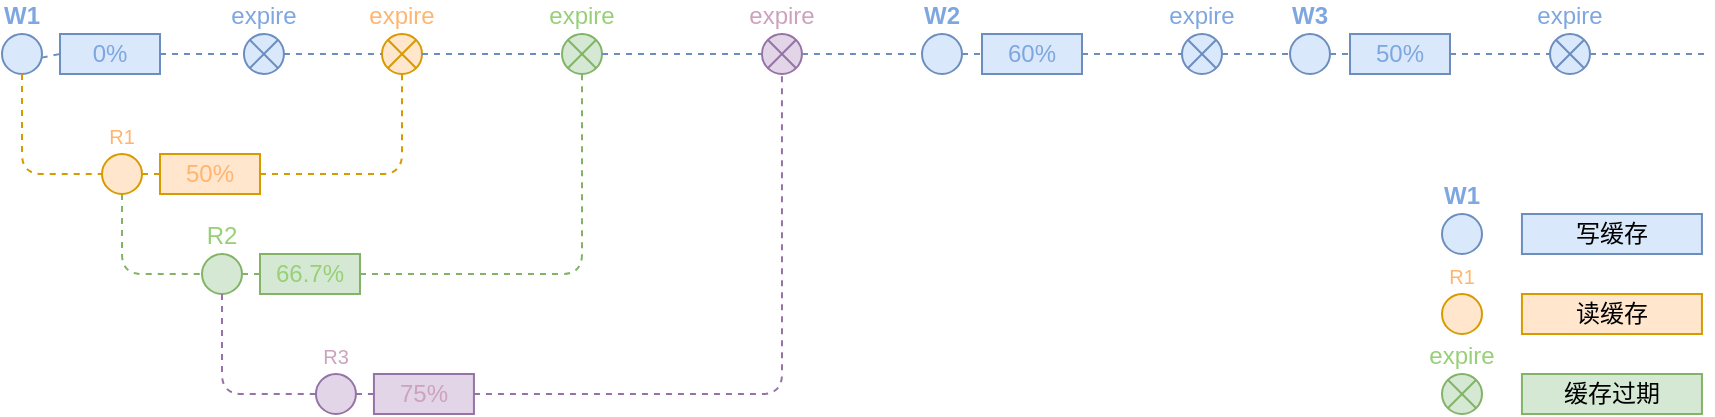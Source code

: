 <mxfile version="17.1.2" type="github">
  <diagram id="yPxyJZ8AM_hMuL3Unpa9" name="gitflow">
    <mxGraphModel dx="981" dy="548" grid="1" gridSize="10" guides="1" tooltips="1" connect="1" arrows="1" fold="1" page="1" pageScale="1" pageWidth="850" pageHeight="1100" math="0" shadow="0">
      <root>
        <mxCell id="0" />
        <mxCell id="1" parent="0" />
        <mxCell id="3" value="" style="endArrow=none;dashed=1;html=1;fillColor=#dae8fc;strokeColor=#6c8ebf;exitX=1;exitY=0.5;exitDx=0;exitDy=0;startArrow=none;" parent="1" source="3rDfnHJsxuXhCNC1LLwp-306" edge="1">
          <mxGeometry width="50" height="50" relative="1" as="geometry">
            <mxPoint x="740" y="70" as="sourcePoint" />
            <mxPoint x="700" y="70" as="targetPoint" />
          </mxGeometry>
        </mxCell>
        <mxCell id="4" value="W1" style="ellipse;whiteSpace=wrap;html=1;aspect=fixed;fillColor=#dae8fc;strokeColor=#6c8ebf;fontStyle=1;labelPosition=center;verticalLabelPosition=top;align=center;verticalAlign=bottom;fontColor=#7EA6E0;" parent="1" vertex="1">
          <mxGeometry x="30" y="60" width="20" height="20" as="geometry" />
        </mxCell>
        <mxCell id="25" value="R2" style="ellipse;whiteSpace=wrap;html=1;aspect=fixed;fillColor=#d5e8d4;strokeColor=#82b366;labelPosition=center;verticalLabelPosition=top;align=center;verticalAlign=bottom;fontColor=#97D077;" parent="1" vertex="1">
          <mxGeometry x="130" y="170" width="20" height="20" as="geometry" />
        </mxCell>
        <mxCell id="26" style="edgeStyle=orthogonalEdgeStyle;rounded=1;orthogonalLoop=1;jettySize=auto;html=1;dashed=1;endArrow=none;endFill=0;fillColor=#d5e8d4;strokeColor=#82b366;exitX=0.5;exitY=1;exitDx=0;exitDy=0;" parent="1" source="39" target="25" edge="1">
          <mxGeometry relative="1" as="geometry">
            <mxPoint x="680" y="180" as="targetPoint" />
            <mxPoint x="100" y="180" as="sourcePoint" />
            <Array as="points">
              <mxPoint x="90" y="180" />
            </Array>
          </mxGeometry>
        </mxCell>
        <mxCell id="44" style="edgeStyle=orthogonalEdgeStyle;rounded=1;orthogonalLoop=1;jettySize=auto;html=1;dashed=1;endArrow=none;endFill=0;fontSize=10;fontColor=#FFB570;fillColor=#ffe6cc;strokeColor=#d79b00;exitX=0.5;exitY=1;exitDx=0;exitDy=0;" parent="1" source="4" target="39" edge="1">
          <mxGeometry relative="1" as="geometry">
            <Array as="points">
              <mxPoint x="40" y="130" />
            </Array>
          </mxGeometry>
        </mxCell>
        <mxCell id="39" value="R1" style="ellipse;whiteSpace=wrap;html=1;aspect=fixed;fontSize=10;labelPosition=center;verticalLabelPosition=top;align=center;verticalAlign=bottom;fillColor=#ffe6cc;strokeColor=#d79b00;fontColor=#FFB570;" parent="1" vertex="1">
          <mxGeometry x="80.0" y="120" width="20" height="20" as="geometry" />
        </mxCell>
        <mxCell id="65" value="R3" style="ellipse;whiteSpace=wrap;html=1;aspect=fixed;fontSize=10;fillColor=#e1d5e7;strokeColor=#9673a6;labelPosition=center;verticalLabelPosition=top;align=center;verticalAlign=bottom;fontColor=#CDA2BE;" parent="1" vertex="1">
          <mxGeometry x="186.97" y="230" width="20" height="20" as="geometry" />
        </mxCell>
        <mxCell id="116" style="edgeStyle=orthogonalEdgeStyle;rounded=1;orthogonalLoop=1;jettySize=auto;html=1;dashed=1;endArrow=none;endFill=0;fontSize=12;fontColor=#FFB570;fillColor=#e1d5e7;strokeColor=#9673a6;exitX=0.5;exitY=1;exitDx=0;exitDy=0;" parent="1" source="25" target="65" edge="1">
          <mxGeometry relative="1" as="geometry">
            <mxPoint x="120" y="240" as="sourcePoint" />
            <mxPoint x="209.97" y="260" as="targetPoint" />
            <Array as="points">
              <mxPoint x="140" y="240" />
            </Array>
          </mxGeometry>
        </mxCell>
        <mxCell id="3rDfnHJsxuXhCNC1LLwp-267" value="expire" style="shape=sumEllipse;perimeter=ellipsePerimeter;whiteSpace=wrap;html=1;backgroundOutline=1;labelPosition=center;verticalLabelPosition=top;align=center;verticalAlign=bottom;fillColor=#dae8fc;strokeColor=#6c8ebf;fontColor=#7EA6E0;" vertex="1" parent="1">
          <mxGeometry x="150.97" y="60" width="20" height="20" as="geometry" />
        </mxCell>
        <mxCell id="3rDfnHJsxuXhCNC1LLwp-268" value="" style="endArrow=none;dashed=1;html=1;fillColor=#dae8fc;strokeColor=#6c8ebf;labelPosition=center;verticalLabelPosition=top;align=center;verticalAlign=bottom;fontSize=6;startArrow=none;" edge="1" parent="1" source="3rDfnHJsxuXhCNC1LLwp-296" target="3rDfnHJsxuXhCNC1LLwp-267">
          <mxGeometry width="50" height="50" relative="1" as="geometry">
            <mxPoint x="50" y="70" as="sourcePoint" />
            <mxPoint x="640" y="70" as="targetPoint" />
            <Array as="points" />
          </mxGeometry>
        </mxCell>
        <mxCell id="3rDfnHJsxuXhCNC1LLwp-270" value="" style="edgeStyle=orthogonalEdgeStyle;rounded=1;orthogonalLoop=1;jettySize=auto;html=1;dashed=1;endArrow=none;endFill=0;fontSize=12;fontColor=#FFB570;fillColor=#ffe6cc;strokeColor=#d79b00;startArrow=none;" edge="1" parent="1" source="42" target="3rDfnHJsxuXhCNC1LLwp-269">
          <mxGeometry relative="1" as="geometry">
            <mxPoint x="100" y="130" as="sourcePoint" />
            <mxPoint x="434.66" y="150" as="targetPoint" />
            <Array as="points" />
          </mxGeometry>
        </mxCell>
        <mxCell id="3rDfnHJsxuXhCNC1LLwp-274" value="" style="edgeStyle=orthogonalEdgeStyle;rounded=1;orthogonalLoop=1;jettySize=auto;html=1;dashed=1;endArrow=none;endFill=0;fillColor=#d5e8d4;strokeColor=#82b366;startArrow=none;" edge="1" parent="1" source="24" target="3rDfnHJsxuXhCNC1LLwp-273">
          <mxGeometry relative="1" as="geometry">
            <mxPoint x="269.97" y="180" as="targetPoint" />
            <mxPoint x="150" y="180" as="sourcePoint" />
            <Array as="points">
              <mxPoint x="320" y="180" />
            </Array>
          </mxGeometry>
        </mxCell>
        <mxCell id="3rDfnHJsxuXhCNC1LLwp-278" value="" style="edgeStyle=orthogonalEdgeStyle;rounded=1;orthogonalLoop=1;jettySize=auto;html=1;dashed=1;endArrow=none;endFill=0;fontSize=12;fontColor=#FFB570;fillColor=#e1d5e7;strokeColor=#9673a6;startArrow=none;" edge="1" parent="1" source="86" target="3rDfnHJsxuXhCNC1LLwp-276">
          <mxGeometry relative="1" as="geometry">
            <mxPoint x="206.97" y="240" as="sourcePoint" />
            <mxPoint x="610" y="70" as="targetPoint" />
          </mxGeometry>
        </mxCell>
        <mxCell id="3rDfnHJsxuXhCNC1LLwp-269" value="expire" style="shape=sumEllipse;perimeter=ellipsePerimeter;whiteSpace=wrap;html=1;backgroundOutline=1;labelPosition=center;verticalLabelPosition=top;align=center;verticalAlign=bottom;fillColor=#ffe6cc;strokeColor=#d79b00;fontColor=#FFB570;" vertex="1" parent="1">
          <mxGeometry x="220.0" y="60" width="20" height="20" as="geometry" />
        </mxCell>
        <mxCell id="3rDfnHJsxuXhCNC1LLwp-279" value="" style="endArrow=none;dashed=1;html=1;fillColor=#dae8fc;strokeColor=#6c8ebf;startArrow=none;" edge="1" parent="1" source="3rDfnHJsxuXhCNC1LLwp-267" target="3rDfnHJsxuXhCNC1LLwp-269">
          <mxGeometry width="50" height="50" relative="1" as="geometry">
            <mxPoint x="140" y="70" as="sourcePoint" />
            <mxPoint x="640" y="70" as="targetPoint" />
            <Array as="points" />
          </mxGeometry>
        </mxCell>
        <mxCell id="3rDfnHJsxuXhCNC1LLwp-273" value="expire" style="shape=sumEllipse;perimeter=ellipsePerimeter;whiteSpace=wrap;html=1;backgroundOutline=1;labelPosition=center;verticalLabelPosition=top;align=center;verticalAlign=bottom;fillColor=#d5e8d4;strokeColor=#82b366;fontColor=#97D077;" vertex="1" parent="1">
          <mxGeometry x="310" y="60" width="20" height="20" as="geometry" />
        </mxCell>
        <mxCell id="3rDfnHJsxuXhCNC1LLwp-280" value="" style="endArrow=none;dashed=1;html=1;fillColor=#dae8fc;strokeColor=#6c8ebf;startArrow=none;" edge="1" parent="1" source="3rDfnHJsxuXhCNC1LLwp-269" target="3rDfnHJsxuXhCNC1LLwp-273">
          <mxGeometry width="50" height="50" relative="1" as="geometry">
            <mxPoint x="229.97" y="70" as="sourcePoint" />
            <mxPoint x="640" y="70" as="targetPoint" />
            <Array as="points" />
          </mxGeometry>
        </mxCell>
        <mxCell id="3rDfnHJsxuXhCNC1LLwp-276" value="expire" style="shape=sumEllipse;perimeter=ellipsePerimeter;whiteSpace=wrap;html=1;backgroundOutline=1;labelPosition=center;verticalLabelPosition=top;align=center;verticalAlign=bottom;fillColor=#e1d5e7;strokeColor=#9673a6;fontColor=#CDA2BE;" vertex="1" parent="1">
          <mxGeometry x="409.97" y="60" width="20" height="20" as="geometry" />
        </mxCell>
        <mxCell id="3rDfnHJsxuXhCNC1LLwp-281" value="" style="endArrow=none;dashed=1;html=1;fillColor=#dae8fc;strokeColor=#6c8ebf;startArrow=none;" edge="1" parent="1" source="3rDfnHJsxuXhCNC1LLwp-273" target="3rDfnHJsxuXhCNC1LLwp-276">
          <mxGeometry width="50" height="50" relative="1" as="geometry">
            <mxPoint x="330" y="70" as="sourcePoint" />
            <mxPoint x="640" y="70" as="targetPoint" />
            <Array as="points" />
          </mxGeometry>
        </mxCell>
        <mxCell id="3rDfnHJsxuXhCNC1LLwp-282" value="W1" style="ellipse;whiteSpace=wrap;html=1;aspect=fixed;fillColor=#dae8fc;strokeColor=#6c8ebf;fontStyle=1;labelPosition=center;verticalLabelPosition=top;align=center;verticalAlign=bottom;fontColor=#7EA6E0;" vertex="1" parent="1">
          <mxGeometry x="750" y="150" width="20" height="20" as="geometry" />
        </mxCell>
        <mxCell id="3rDfnHJsxuXhCNC1LLwp-283" value="写缓存" style="text;html=1;strokeColor=#6c8ebf;fillColor=#dae8fc;align=center;verticalAlign=middle;whiteSpace=wrap;rounded=0;" vertex="1" parent="1">
          <mxGeometry x="789.97" y="150" width="90" height="20" as="geometry" />
        </mxCell>
        <mxCell id="3rDfnHJsxuXhCNC1LLwp-284" value="R1" style="ellipse;whiteSpace=wrap;html=1;aspect=fixed;fontSize=10;labelPosition=center;verticalLabelPosition=top;align=center;verticalAlign=bottom;fillColor=#ffe6cc;strokeColor=#d79b00;fontColor=#FFB570;" vertex="1" parent="1">
          <mxGeometry x="750" y="190" width="20" height="20" as="geometry" />
        </mxCell>
        <mxCell id="3rDfnHJsxuXhCNC1LLwp-285" value="读缓存" style="text;html=1;strokeColor=#d79b00;fillColor=#ffe6cc;align=center;verticalAlign=middle;whiteSpace=wrap;rounded=0;fontSize=12;" vertex="1" parent="1">
          <mxGeometry x="789.97" y="190" width="90" height="20" as="geometry" />
        </mxCell>
        <mxCell id="3rDfnHJsxuXhCNC1LLwp-287" value="expire" style="shape=sumEllipse;perimeter=ellipsePerimeter;whiteSpace=wrap;html=1;backgroundOutline=1;labelPosition=center;verticalLabelPosition=top;align=center;verticalAlign=bottom;fillColor=#d5e8d4;strokeColor=#82b366;fontColor=#97D077;" vertex="1" parent="1">
          <mxGeometry x="750" y="230" width="20" height="20" as="geometry" />
        </mxCell>
        <mxCell id="3rDfnHJsxuXhCNC1LLwp-288" value="缓存过期" style="text;html=1;strokeColor=#82b366;fillColor=#d5e8d4;align=center;verticalAlign=middle;whiteSpace=wrap;rounded=0;" vertex="1" parent="1">
          <mxGeometry x="789.97" y="230" width="90" height="20" as="geometry" />
        </mxCell>
        <mxCell id="3rDfnHJsxuXhCNC1LLwp-291" value="" style="endArrow=none;dashed=1;html=1;fillColor=#dae8fc;strokeColor=#6c8ebf;startArrow=none;" edge="1" parent="1" source="6">
          <mxGeometry width="50" height="50" relative="1" as="geometry">
            <mxPoint x="429.97" y="70" as="sourcePoint" />
            <mxPoint x="500" y="70" as="targetPoint" />
            <Array as="points" />
          </mxGeometry>
        </mxCell>
        <mxCell id="3rDfnHJsxuXhCNC1LLwp-296" value="0%" style="text;html=1;strokeColor=#6c8ebf;fillColor=#dae8fc;align=center;verticalAlign=middle;whiteSpace=wrap;rounded=0;fontColor=#7EA6E0;" vertex="1" parent="1">
          <mxGeometry x="59" y="60" width="50" height="20" as="geometry" />
        </mxCell>
        <mxCell id="3rDfnHJsxuXhCNC1LLwp-297" value="" style="endArrow=none;dashed=1;html=1;fillColor=#dae8fc;strokeColor=#6c8ebf;labelPosition=center;verticalLabelPosition=top;align=center;verticalAlign=bottom;fontSize=6;" edge="1" parent="1" source="4" target="3rDfnHJsxuXhCNC1LLwp-296">
          <mxGeometry width="50" height="50" relative="1" as="geometry">
            <mxPoint x="50" y="70" as="sourcePoint" />
            <mxPoint x="120" y="70" as="targetPoint" />
            <Array as="points" />
          </mxGeometry>
        </mxCell>
        <mxCell id="42" value="50%" style="text;html=1;strokeColor=#d79b00;fillColor=#ffe6cc;align=center;verticalAlign=middle;whiteSpace=wrap;rounded=0;fontSize=12;fontColor=#FFB570;" parent="1" vertex="1">
          <mxGeometry x="109.0" y="120" width="50" height="20" as="geometry" />
        </mxCell>
        <mxCell id="3rDfnHJsxuXhCNC1LLwp-300" value="" style="edgeStyle=orthogonalEdgeStyle;rounded=1;orthogonalLoop=1;jettySize=auto;html=1;dashed=1;endArrow=none;endFill=0;fontSize=12;fontColor=#FFB570;fillColor=#ffe6cc;strokeColor=#d79b00;" edge="1" parent="1" source="39" target="42">
          <mxGeometry relative="1" as="geometry">
            <mxPoint x="100" y="130" as="sourcePoint" />
            <mxPoint x="219.97" y="80" as="targetPoint" />
            <Array as="points">
              <mxPoint x="110" y="130" />
              <mxPoint x="110" y="130" />
            </Array>
          </mxGeometry>
        </mxCell>
        <mxCell id="24" value="66.7%" style="text;html=1;strokeColor=#82b366;fillColor=#d5e8d4;align=center;verticalAlign=middle;whiteSpace=wrap;rounded=0;fontColor=#97D077;" parent="1" vertex="1">
          <mxGeometry x="159" y="170" width="50" height="20" as="geometry" />
        </mxCell>
        <mxCell id="3rDfnHJsxuXhCNC1LLwp-301" value="" style="edgeStyle=orthogonalEdgeStyle;rounded=1;orthogonalLoop=1;jettySize=auto;html=1;dashed=1;endArrow=none;endFill=0;fillColor=#d5e8d4;strokeColor=#82b366;" edge="1" parent="1" source="25" target="24">
          <mxGeometry relative="1" as="geometry">
            <mxPoint x="320" y="80" as="targetPoint" />
            <mxPoint x="150" y="180" as="sourcePoint" />
            <Array as="points">
              <mxPoint x="160" y="180" />
              <mxPoint x="160" y="180" />
            </Array>
          </mxGeometry>
        </mxCell>
        <mxCell id="86" value="75%" style="text;html=1;strokeColor=#9673a6;fillColor=#e1d5e7;align=center;verticalAlign=middle;whiteSpace=wrap;rounded=0;fontColor=#CDA2BE;" parent="1" vertex="1">
          <mxGeometry x="215.97" y="230" width="50" height="20" as="geometry" />
        </mxCell>
        <mxCell id="3rDfnHJsxuXhCNC1LLwp-302" value="" style="edgeStyle=orthogonalEdgeStyle;rounded=1;orthogonalLoop=1;jettySize=auto;html=1;dashed=1;endArrow=none;endFill=0;fontSize=12;fontColor=#FFB570;fillColor=#e1d5e7;strokeColor=#9673a6;" edge="1" parent="1" source="65" target="86">
          <mxGeometry relative="1" as="geometry">
            <mxPoint x="206.97" y="240" as="sourcePoint" />
            <mxPoint x="419.97" y="80" as="targetPoint" />
            <Array as="points">
              <mxPoint x="220" y="240" />
              <mxPoint x="220" y="240" />
            </Array>
          </mxGeometry>
        </mxCell>
        <mxCell id="6" value="W2" style="ellipse;whiteSpace=wrap;html=1;aspect=fixed;fillColor=#dae8fc;strokeColor=#6c8ebf;fontStyle=1;labelPosition=center;verticalLabelPosition=top;align=center;verticalAlign=bottom;fontColor=#7EA6E0;" parent="1" vertex="1">
          <mxGeometry x="490" y="60" width="20" height="20" as="geometry" />
        </mxCell>
        <mxCell id="3rDfnHJsxuXhCNC1LLwp-303" value="" style="endArrow=none;dashed=1;html=1;fillColor=#dae8fc;strokeColor=#6c8ebf;startArrow=none;" edge="1" parent="1" source="3rDfnHJsxuXhCNC1LLwp-276" target="6">
          <mxGeometry width="50" height="50" relative="1" as="geometry">
            <mxPoint x="429.97" y="70" as="sourcePoint" />
            <mxPoint x="500" y="70" as="targetPoint" />
            <Array as="points" />
          </mxGeometry>
        </mxCell>
        <mxCell id="3rDfnHJsxuXhCNC1LLwp-304" value="60%" style="text;html=1;strokeColor=#6c8ebf;fillColor=#dae8fc;align=center;verticalAlign=middle;whiteSpace=wrap;rounded=0;fontColor=#7EA6E0;" vertex="1" parent="1">
          <mxGeometry x="520" y="60" width="50" height="20" as="geometry" />
        </mxCell>
        <mxCell id="3rDfnHJsxuXhCNC1LLwp-305" value="" style="endArrow=none;dashed=1;html=1;fillColor=#dae8fc;strokeColor=#6c8ebf;exitX=1;exitY=0.5;exitDx=0;exitDy=0;" edge="1" parent="1" source="6" target="3rDfnHJsxuXhCNC1LLwp-304">
          <mxGeometry width="50" height="50" relative="1" as="geometry">
            <mxPoint x="510" y="70" as="sourcePoint" />
            <mxPoint x="700" y="70" as="targetPoint" />
          </mxGeometry>
        </mxCell>
        <mxCell id="3rDfnHJsxuXhCNC1LLwp-306" value="expire" style="shape=sumEllipse;perimeter=ellipsePerimeter;whiteSpace=wrap;html=1;backgroundOutline=1;labelPosition=center;verticalLabelPosition=top;align=center;verticalAlign=bottom;fillColor=#dae8fc;strokeColor=#6c8ebf;fontColor=#7EA6E0;" vertex="1" parent="1">
          <mxGeometry x="620" y="60" width="20" height="20" as="geometry" />
        </mxCell>
        <mxCell id="3rDfnHJsxuXhCNC1LLwp-307" value="" style="endArrow=none;dashed=1;html=1;fillColor=#dae8fc;strokeColor=#6c8ebf;exitX=1;exitY=0.5;exitDx=0;exitDy=0;startArrow=none;" edge="1" parent="1" source="3rDfnHJsxuXhCNC1LLwp-304" target="3rDfnHJsxuXhCNC1LLwp-306">
          <mxGeometry width="50" height="50" relative="1" as="geometry">
            <mxPoint x="570" y="70" as="sourcePoint" />
            <mxPoint x="700" y="70" as="targetPoint" />
          </mxGeometry>
        </mxCell>
        <mxCell id="3rDfnHJsxuXhCNC1LLwp-308" value="" style="endArrow=none;dashed=1;html=1;fillColor=#dae8fc;strokeColor=#6c8ebf;exitX=1;exitY=0.5;exitDx=0;exitDy=0;startArrow=none;" edge="1" parent="1" source="3rDfnHJsxuXhCNC1LLwp-313">
          <mxGeometry width="50" height="50" relative="1" as="geometry">
            <mxPoint x="924" y="70" as="sourcePoint" />
            <mxPoint x="884" y="70" as="targetPoint" />
          </mxGeometry>
        </mxCell>
        <mxCell id="3rDfnHJsxuXhCNC1LLwp-309" value="" style="endArrow=none;dashed=1;html=1;fillColor=#dae8fc;strokeColor=#6c8ebf;startArrow=none;" edge="1" parent="1" source="3rDfnHJsxuXhCNC1LLwp-310">
          <mxGeometry width="50" height="50" relative="1" as="geometry">
            <mxPoint x="613.97" y="70" as="sourcePoint" />
            <mxPoint x="684" y="70" as="targetPoint" />
            <Array as="points" />
          </mxGeometry>
        </mxCell>
        <mxCell id="3rDfnHJsxuXhCNC1LLwp-310" value="W3" style="ellipse;whiteSpace=wrap;html=1;aspect=fixed;fillColor=#dae8fc;strokeColor=#6c8ebf;fontStyle=1;labelPosition=center;verticalLabelPosition=top;align=center;verticalAlign=bottom;fontColor=#7EA6E0;" vertex="1" parent="1">
          <mxGeometry x="674" y="60" width="20" height="20" as="geometry" />
        </mxCell>
        <mxCell id="3rDfnHJsxuXhCNC1LLwp-311" value="50%" style="text;html=1;strokeColor=#6c8ebf;fillColor=#dae8fc;align=center;verticalAlign=middle;whiteSpace=wrap;rounded=0;fontColor=#7EA6E0;" vertex="1" parent="1">
          <mxGeometry x="704" y="60" width="50" height="20" as="geometry" />
        </mxCell>
        <mxCell id="3rDfnHJsxuXhCNC1LLwp-312" value="" style="endArrow=none;dashed=1;html=1;fillColor=#dae8fc;strokeColor=#6c8ebf;exitX=1;exitY=0.5;exitDx=0;exitDy=0;" edge="1" parent="1" source="3rDfnHJsxuXhCNC1LLwp-310" target="3rDfnHJsxuXhCNC1LLwp-311">
          <mxGeometry width="50" height="50" relative="1" as="geometry">
            <mxPoint x="694" y="70" as="sourcePoint" />
            <mxPoint x="884" y="70" as="targetPoint" />
          </mxGeometry>
        </mxCell>
        <mxCell id="3rDfnHJsxuXhCNC1LLwp-313" value="expire" style="shape=sumEllipse;perimeter=ellipsePerimeter;whiteSpace=wrap;html=1;backgroundOutline=1;labelPosition=center;verticalLabelPosition=top;align=center;verticalAlign=bottom;fillColor=#dae8fc;strokeColor=#6c8ebf;fontColor=#7EA6E0;" vertex="1" parent="1">
          <mxGeometry x="804" y="60" width="20" height="20" as="geometry" />
        </mxCell>
        <mxCell id="3rDfnHJsxuXhCNC1LLwp-314" value="" style="endArrow=none;dashed=1;html=1;fillColor=#dae8fc;strokeColor=#6c8ebf;exitX=1;exitY=0.5;exitDx=0;exitDy=0;startArrow=none;" edge="1" parent="1" source="3rDfnHJsxuXhCNC1LLwp-311" target="3rDfnHJsxuXhCNC1LLwp-313">
          <mxGeometry width="50" height="50" relative="1" as="geometry">
            <mxPoint x="754" y="70" as="sourcePoint" />
            <mxPoint x="884" y="70" as="targetPoint" />
          </mxGeometry>
        </mxCell>
      </root>
    </mxGraphModel>
  </diagram>
</mxfile>
